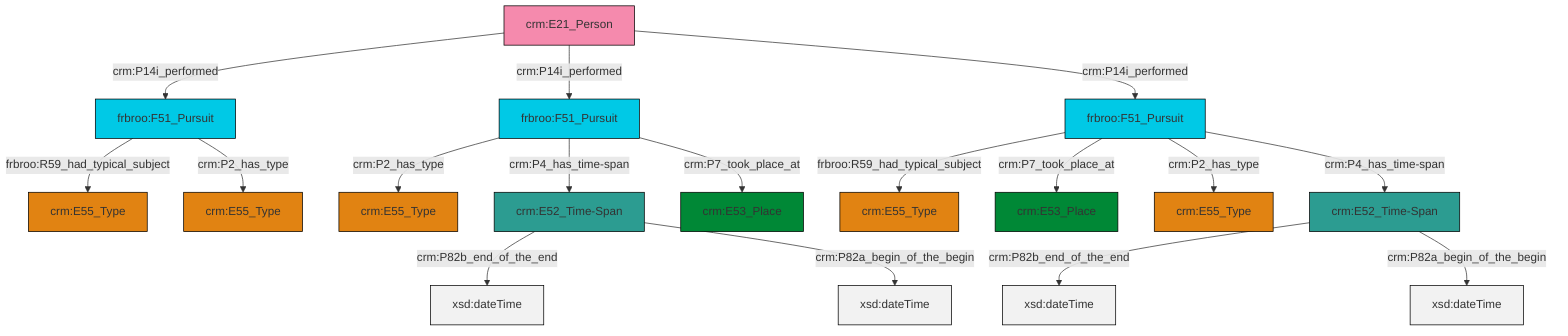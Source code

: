 graph TD
classDef Literal fill:#f2f2f2,stroke:#000000;
classDef CRM_Entity fill:#FFFFFF,stroke:#000000;
classDef Temporal_Entity fill:#00C9E6, stroke:#000000;
classDef Type fill:#E18312, stroke:#000000;
classDef Time-Span fill:#2C9C91, stroke:#000000;
classDef Appellation fill:#FFEB7F, stroke:#000000;
classDef Place fill:#008836, stroke:#000000;
classDef Persistent_Item fill:#B266B2, stroke:#000000;
classDef Conceptual_Object fill:#FFD700, stroke:#000000;
classDef Physical_Thing fill:#D2B48C, stroke:#000000;
classDef Actor fill:#f58aad, stroke:#000000;
classDef PC_Classes fill:#4ce600, stroke:#000000;
classDef Multi fill:#cccccc,stroke:#000000;

2["crm:E52_Time-Span"]:::Time-Span -->|crm:P82b_end_of_the_end| 3[xsd:dateTime]:::Literal
4["crm:E52_Time-Span"]:::Time-Span -->|crm:P82b_end_of_the_end| 5[xsd:dateTime]:::Literal
11["crm:E21_Person"]:::Actor -->|crm:P14i_performed| 12["frbroo:F51_Pursuit"]:::Temporal_Entity
4["crm:E52_Time-Span"]:::Time-Span -->|crm:P82a_begin_of_the_begin| 20[xsd:dateTime]:::Literal
15["frbroo:F51_Pursuit"]:::Temporal_Entity -->|crm:P2_has_type| 6["crm:E55_Type"]:::Type
12["frbroo:F51_Pursuit"]:::Temporal_Entity -->|frbroo:R59_had_typical_subject| 13["crm:E55_Type"]:::Type
15["frbroo:F51_Pursuit"]:::Temporal_Entity -->|crm:P4_has_time-span| 4["crm:E52_Time-Span"]:::Time-Span
0["frbroo:F51_Pursuit"]:::Temporal_Entity -->|frbroo:R59_had_typical_subject| 24["crm:E55_Type"]:::Type
2["crm:E52_Time-Span"]:::Time-Span -->|crm:P82a_begin_of_the_begin| 26[xsd:dateTime]:::Literal
15["frbroo:F51_Pursuit"]:::Temporal_Entity -->|crm:P7_took_place_at| 28["crm:E53_Place"]:::Place
11["crm:E21_Person"]:::Actor -->|crm:P14i_performed| 15["frbroo:F51_Pursuit"]:::Temporal_Entity
0["frbroo:F51_Pursuit"]:::Temporal_Entity -->|crm:P7_took_place_at| 21["crm:E53_Place"]:::Place
0["frbroo:F51_Pursuit"]:::Temporal_Entity -->|crm:P2_has_type| 17["crm:E55_Type"]:::Type
12["frbroo:F51_Pursuit"]:::Temporal_Entity -->|crm:P2_has_type| 8["crm:E55_Type"]:::Type
11["crm:E21_Person"]:::Actor -->|crm:P14i_performed| 0["frbroo:F51_Pursuit"]:::Temporal_Entity
0["frbroo:F51_Pursuit"]:::Temporal_Entity -->|crm:P4_has_time-span| 2["crm:E52_Time-Span"]:::Time-Span